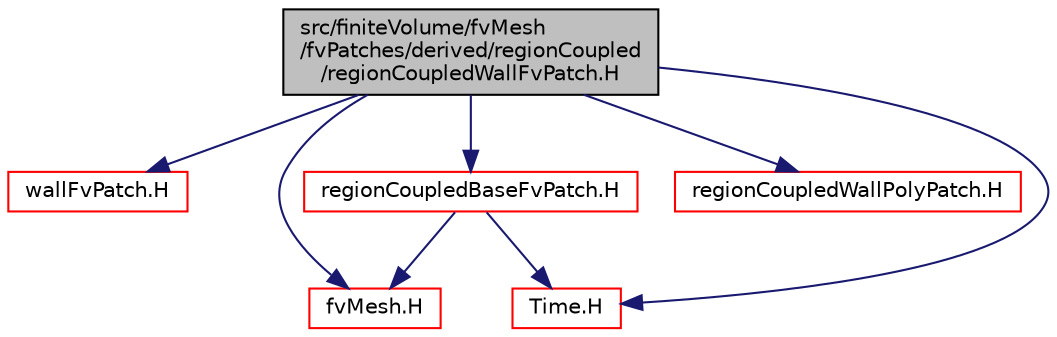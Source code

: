 digraph "src/finiteVolume/fvMesh/fvPatches/derived/regionCoupled/regionCoupledWallFvPatch.H"
{
  bgcolor="transparent";
  edge [fontname="Helvetica",fontsize="10",labelfontname="Helvetica",labelfontsize="10"];
  node [fontname="Helvetica",fontsize="10",shape=record];
  Node0 [label="src/finiteVolume/fvMesh\l/fvPatches/derived/regionCoupled\l/regionCoupledWallFvPatch.H",height=0.2,width=0.4,color="black", fillcolor="grey75", style="filled", fontcolor="black"];
  Node0 -> Node1 [color="midnightblue",fontsize="10",style="solid",fontname="Helvetica"];
  Node1 [label="wallFvPatch.H",height=0.2,width=0.4,color="red",URL="$a03860.html"];
  Node0 -> Node172 [color="midnightblue",fontsize="10",style="solid",fontname="Helvetica"];
  Node172 [label="fvMesh.H",height=0.2,width=0.4,color="red",URL="$a03719.html"];
  Node0 -> Node285 [color="midnightblue",fontsize="10",style="solid",fontname="Helvetica"];
  Node285 [label="Time.H",height=0.2,width=0.4,color="red",URL="$a10025.html"];
  Node0 -> Node307 [color="midnightblue",fontsize="10",style="solid",fontname="Helvetica"];
  Node307 [label="regionCoupledWallPolyPatch.H",height=0.2,width=0.4,color="red",URL="$a08447.html"];
  Node0 -> Node325 [color="midnightblue",fontsize="10",style="solid",fontname="Helvetica"];
  Node325 [label="regionCoupledBaseFvPatch.H",height=0.2,width=0.4,color="red",URL="$a03842.html"];
  Node325 -> Node172 [color="midnightblue",fontsize="10",style="solid",fontname="Helvetica"];
  Node325 -> Node285 [color="midnightblue",fontsize="10",style="solid",fontname="Helvetica"];
}
